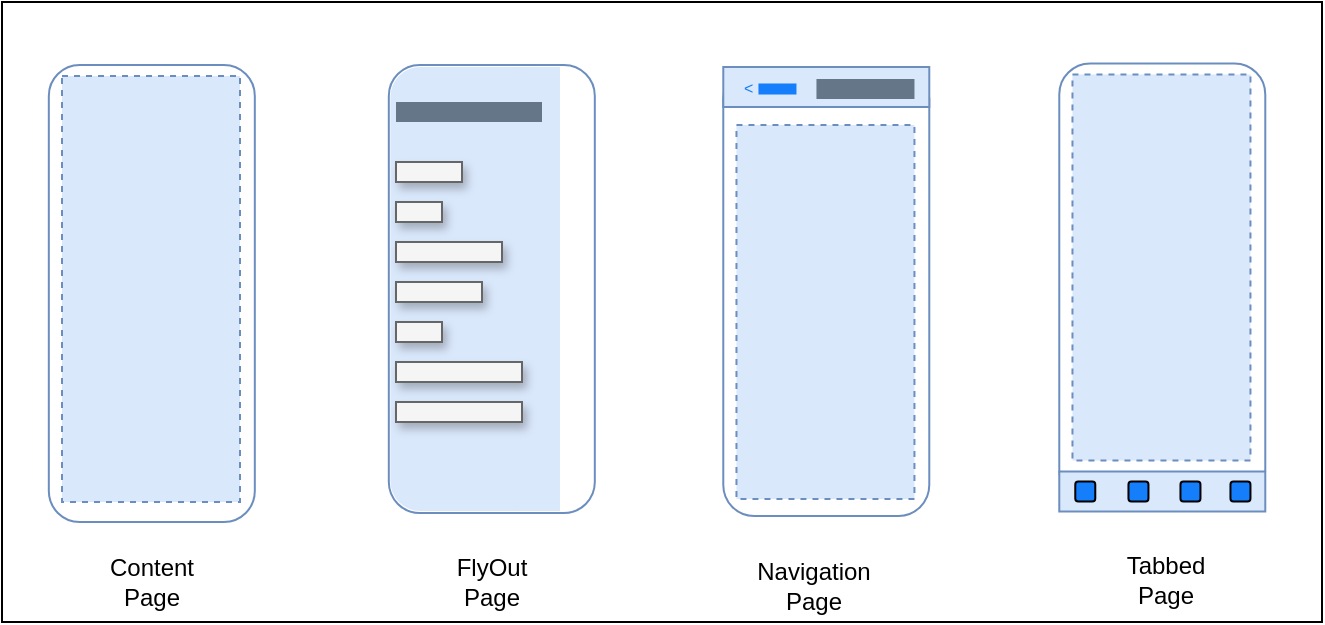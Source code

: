 <mxfile version="14.1.8" type="device"><diagram id="qzgejU1IrNLrN6WwUTQ1" name="Page-1"><mxGraphModel dx="984" dy="538" grid="1" gridSize="10" guides="1" tooltips="1" connect="1" arrows="1" fold="1" page="1" pageScale="1" pageWidth="827" pageHeight="1169" math="0" shadow="0"><root><mxCell id="0"/><mxCell id="1" parent="0"/><mxCell id="T4lk2eiW8fKvYBpq4-HI-89" value="" style="rounded=0;whiteSpace=wrap;html=1;shadow=0;glass=0;labelBackgroundColor=none;sketch=0;fontSize=8;" vertex="1" parent="1"><mxGeometry x="70" y="50" width="660" height="310" as="geometry"/></mxCell><mxCell id="T4lk2eiW8fKvYBpq4-HI-84" value="" style="shape=image;verticalLabelPosition=bottom;labelBackgroundColor=#ffffff;verticalAlign=top;aspect=fixed;imageAspect=0;image=https://i.pinimg.com/236x/f3/db/48/f3db4891a5deaa67db56935c1498bc0a.jpg;" vertex="1" parent="1"><mxGeometry x="585" y="61" width="130.28" height="260" as="geometry"/></mxCell><mxCell id="T4lk2eiW8fKvYBpq4-HI-85" value="" style="shape=image;verticalLabelPosition=bottom;labelBackgroundColor=#ffffff;verticalAlign=top;aspect=fixed;imageAspect=0;image=https://i.pinimg.com/236x/f3/db/48/f3db4891a5deaa67db56935c1498bc0a.jpg;" vertex="1" parent="1"><mxGeometry x="417" y="61" width="130.28" height="260" as="geometry"/></mxCell><mxCell id="T4lk2eiW8fKvYBpq4-HI-83" value="" style="shape=image;verticalLabelPosition=bottom;labelBackgroundColor=#ffffff;verticalAlign=top;aspect=fixed;imageAspect=0;image=https://i.pinimg.com/236x/f3/db/48/f3db4891a5deaa67db56935c1498bc0a.jpg;" vertex="1" parent="1"><mxGeometry x="249" y="61" width="130.28" height="260" as="geometry"/></mxCell><mxCell id="T4lk2eiW8fKvYBpq4-HI-82" value="" style="shape=image;verticalLabelPosition=bottom;labelBackgroundColor=#ffffff;verticalAlign=top;aspect=fixed;imageAspect=0;image=https://i.pinimg.com/236x/f3/db/48/f3db4891a5deaa67db56935c1498bc0a.jpg;" vertex="1" parent="1"><mxGeometry x="80" y="61" width="130.28" height="260" as="geometry"/></mxCell><mxCell id="T4lk2eiW8fKvYBpq4-HI-44" value="" style="rounded=1;whiteSpace=wrap;html=1;perimeterSpacing=0;sketch=0;glass=0;labelBackgroundColor=#ffffff;strokeColor=#6c8ebf;fillColor=none;" vertex="1" parent="1"><mxGeometry x="263.41" y="81.5" width="103" height="224" as="geometry"/></mxCell><mxCell id="T4lk2eiW8fKvYBpq4-HI-46" value="" style="rounded=0;whiteSpace=wrap;html=1;shadow=0;glass=0;labelBackgroundColor=#ffffff;sketch=0;fillColor=#dae8fc;fontSize=8;strokeColor=none;" vertex="1" parent="1"><mxGeometry x="300" y="82.5" width="49" height="222" as="geometry"/></mxCell><mxCell id="T4lk2eiW8fKvYBpq4-HI-7" value="Content&lt;br&gt;Page" style="text;html=1;strokeColor=none;fillColor=none;align=center;verticalAlign=middle;whiteSpace=wrap;rounded=0;" vertex="1" parent="1"><mxGeometry x="100" y="330" width="90" height="20" as="geometry"/></mxCell><mxCell id="T4lk2eiW8fKvYBpq4-HI-20" value="" style="rounded=1;whiteSpace=wrap;html=1;strokeColor=#6c8ebf;fillColor=none;glass=1;" vertex="1" parent="1"><mxGeometry x="93.41" y="81.5" width="103" height="228.5" as="geometry"/></mxCell><mxCell id="T4lk2eiW8fKvYBpq4-HI-21" value="" style="rounded=0;whiteSpace=wrap;html=1;dashed=1;fillColor=#dae8fc;strokeColor=#6c8ebf;sketch=0;shadow=0;glass=0;" vertex="1" parent="1"><mxGeometry x="100" y="87" width="89" height="213" as="geometry"/></mxCell><mxCell id="T4lk2eiW8fKvYBpq4-HI-26" value="FlyOut&lt;br&gt;Page" style="text;html=1;strokeColor=none;fillColor=none;align=center;verticalAlign=middle;whiteSpace=wrap;rounded=0;" vertex="1" parent="1"><mxGeometry x="269.91" y="330" width="90" height="20" as="geometry"/></mxCell><mxCell id="T4lk2eiW8fKvYBpq4-HI-27" value="" style="rounded=1;whiteSpace=wrap;html=1;perimeterSpacing=0;sketch=0;glass=0;labelBackgroundColor=#ffffff;fillColor=#dae8fc;arcSize=30;imageHeight=24;absoluteArcSize=1;strokeColor=none;" vertex="1" parent="1"><mxGeometry x="264.2" y="82.5" width="76.59" height="222" as="geometry"/></mxCell><mxCell id="T4lk2eiW8fKvYBpq4-HI-37" value="" style="rounded=0;whiteSpace=wrap;html=1;fillColor=#f5f5f5;fontSize=8;strokeColor=#666666;fontColor=#333333;shadow=1;" vertex="1" parent="1"><mxGeometry x="267" y="230" width="63" height="10" as="geometry"/></mxCell><mxCell id="T4lk2eiW8fKvYBpq4-HI-38" value="" style="rounded=0;whiteSpace=wrap;html=1;fillColor=#f5f5f5;fontSize=8;strokeColor=#666666;fontColor=#333333;shadow=1;" vertex="1" parent="1"><mxGeometry x="267" y="130" width="33" height="10" as="geometry"/></mxCell><mxCell id="T4lk2eiW8fKvYBpq4-HI-39" value="" style="rounded=0;whiteSpace=wrap;html=1;fillColor=#f5f5f5;fontSize=8;strokeColor=#666666;fontColor=#333333;shadow=1;" vertex="1" parent="1"><mxGeometry x="267" y="150" width="23" height="10" as="geometry"/></mxCell><mxCell id="T4lk2eiW8fKvYBpq4-HI-40" value="" style="rounded=0;whiteSpace=wrap;html=1;fillColor=#f5f5f5;fontSize=8;strokeColor=#666666;fontColor=#333333;shadow=1;" vertex="1" parent="1"><mxGeometry x="267" y="170" width="53" height="10" as="geometry"/></mxCell><mxCell id="T4lk2eiW8fKvYBpq4-HI-41" value="" style="rounded=0;whiteSpace=wrap;html=1;fillColor=#f5f5f5;fontSize=8;strokeColor=#666666;fontColor=#333333;shadow=1;" vertex="1" parent="1"><mxGeometry x="267" y="190" width="43" height="10" as="geometry"/></mxCell><mxCell id="T4lk2eiW8fKvYBpq4-HI-47" value="" style="rounded=0;whiteSpace=wrap;html=1;fillColor=#f5f5f5;fontSize=8;strokeColor=#666666;fontColor=#333333;shadow=1;" vertex="1" parent="1"><mxGeometry x="267" y="210" width="23" height="10" as="geometry"/></mxCell><mxCell id="T4lk2eiW8fKvYBpq4-HI-48" value="" style="rounded=0;whiteSpace=wrap;html=1;fillColor=#f5f5f5;fontSize=8;strokeColor=#666666;fontColor=#333333;shadow=1;" vertex="1" parent="1"><mxGeometry x="267" y="250" width="63" height="10" as="geometry"/></mxCell><mxCell id="T4lk2eiW8fKvYBpq4-HI-49" value="" style="rounded=0;whiteSpace=wrap;html=1;fillColor=#647687;fontSize=8;shadow=0;sketch=0;fontColor=#ffffff;dashed=1;dashPattern=1 2;strokeColor=none;" vertex="1" parent="1"><mxGeometry x="267" y="100" width="73" height="10" as="geometry"/></mxCell><mxCell id="T4lk2eiW8fKvYBpq4-HI-51" value="Navigation&lt;br&gt;Page" style="text;html=1;strokeColor=none;fillColor=none;align=center;verticalAlign=middle;whiteSpace=wrap;rounded=0;" vertex="1" parent="1"><mxGeometry x="430.64" y="331.5" width="90" height="20" as="geometry"/></mxCell><mxCell id="T4lk2eiW8fKvYBpq4-HI-62" value="" style="rounded=1;whiteSpace=wrap;html=1;strokeColor=#6c8ebf;fillColor=none;glass=1;" vertex="1" parent="1"><mxGeometry x="430.64" y="83" width="103" height="224" as="geometry"/></mxCell><mxCell id="T4lk2eiW8fKvYBpq4-HI-63" value="" style="rounded=0;whiteSpace=wrap;html=1;dashed=1;fillColor=#dae8fc;strokeColor=#6c8ebf;sketch=0;shadow=0;glass=0;" vertex="1" parent="1"><mxGeometry x="437.23" y="111.5" width="89" height="187" as="geometry"/></mxCell><mxCell id="T4lk2eiW8fKvYBpq4-HI-64" value="" style="rounded=0;whiteSpace=wrap;html=1;shadow=0;glass=0;labelBackgroundColor=#ffffff;sketch=0;fillColor=#dae8fc;fontSize=8;strokeColor=#6c8ebf;" vertex="1" parent="1"><mxGeometry x="430.64" y="82.5" width="103" height="20" as="geometry"/></mxCell><mxCell id="T4lk2eiW8fKvYBpq4-HI-65" value="&amp;lt;" style="text;html=1;strokeColor=none;fillColor=none;align=left;verticalAlign=middle;whiteSpace=wrap;rounded=0;shadow=0;glass=0;labelBackgroundColor=none;sketch=0;fontSize=8;fontColor=#147efb;" vertex="1" parent="1"><mxGeometry x="438.64" y="87.25" width="8.59" height="10.5" as="geometry"/></mxCell><mxCell id="T4lk2eiW8fKvYBpq4-HI-66" value="" style="rounded=0;whiteSpace=wrap;html=1;fillColor=#647687;fontSize=8;shadow=0;sketch=0;fontColor=#ffffff;dashed=1;dashPattern=1 2;strokeColor=none;" vertex="1" parent="1"><mxGeometry x="477.23" y="88.5" width="49" height="10" as="geometry"/></mxCell><mxCell id="T4lk2eiW8fKvYBpq4-HI-67" value="" style="rounded=0;whiteSpace=wrap;html=1;fontSize=8;shadow=0;sketch=0;fontColor=#ffffff;dashed=1;dashPattern=1 2;strokeColor=none;fillColor=#147EFB;" vertex="1" parent="1"><mxGeometry x="448.23" y="90.75" width="19" height="5.5" as="geometry"/></mxCell><mxCell id="T4lk2eiW8fKvYBpq4-HI-72" value="Tabbed&lt;br&gt;Page" style="text;html=1;strokeColor=none;fillColor=none;align=center;verticalAlign=middle;whiteSpace=wrap;rounded=0;" vertex="1" parent="1"><mxGeometry x="606.64" y="329.25" width="90" height="20" as="geometry"/></mxCell><mxCell id="T4lk2eiW8fKvYBpq4-HI-73" value="" style="rounded=1;whiteSpace=wrap;html=1;strokeColor=#6c8ebf;fillColor=none;glass=1;" vertex="1" parent="1"><mxGeometry x="598.64" y="80.75" width="103" height="218.5" as="geometry"/></mxCell><mxCell id="T4lk2eiW8fKvYBpq4-HI-74" value="" style="rounded=0;whiteSpace=wrap;html=1;dashed=1;fillColor=#dae8fc;strokeColor=#6c8ebf;sketch=0;shadow=0;glass=0;" vertex="1" parent="1"><mxGeometry x="605.23" y="86.25" width="89" height="193" as="geometry"/></mxCell><mxCell id="T4lk2eiW8fKvYBpq4-HI-75" value="" style="rounded=0;whiteSpace=wrap;html=1;shadow=0;glass=0;labelBackgroundColor=#ffffff;sketch=0;fillColor=#dae8fc;fontSize=8;strokeColor=#6c8ebf;" vertex="1" parent="1"><mxGeometry x="598.64" y="284.75" width="103" height="20" as="geometry"/></mxCell><mxCell id="T4lk2eiW8fKvYBpq4-HI-76" value="" style="whiteSpace=wrap;html=1;aspect=fixed;rounded=1;shadow=0;glass=0;labelBackgroundColor=none;sketch=0;fillColor=#147EFB;fontSize=8;fontColor=#147efb;" vertex="1" parent="1"><mxGeometry x="606.64" y="289.75" width="10" height="10" as="geometry"/></mxCell><mxCell id="T4lk2eiW8fKvYBpq4-HI-77" value="" style="whiteSpace=wrap;html=1;aspect=fixed;rounded=1;shadow=0;glass=0;labelBackgroundColor=none;sketch=0;fillColor=#147EFB;fontSize=8;fontColor=#147efb;" vertex="1" parent="1"><mxGeometry x="633.23" y="289.75" width="10" height="10" as="geometry"/></mxCell><mxCell id="T4lk2eiW8fKvYBpq4-HI-78" value="" style="whiteSpace=wrap;html=1;aspect=fixed;rounded=1;shadow=0;glass=0;labelBackgroundColor=none;sketch=0;fillColor=#147EFB;fontSize=8;fontColor=#147efb;" vertex="1" parent="1"><mxGeometry x="659.23" y="289.75" width="10" height="10" as="geometry"/></mxCell><mxCell id="T4lk2eiW8fKvYBpq4-HI-79" value="" style="whiteSpace=wrap;html=1;aspect=fixed;rounded=1;shadow=0;glass=0;labelBackgroundColor=none;sketch=0;fillColor=#147EFB;fontSize=8;fontColor=#147efb;" vertex="1" parent="1"><mxGeometry x="684.23" y="289.75" width="10" height="10" as="geometry"/></mxCell></root></mxGraphModel></diagram></mxfile>